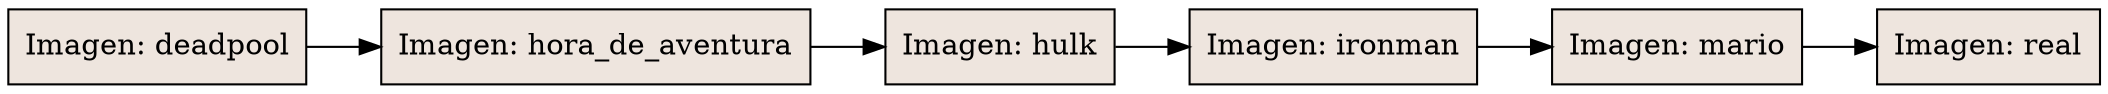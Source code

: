 digraph inorden {
rankdir = LR;
14437104[shape=record, style=filled, fillcolor=seashell2,label="Imagen: deadpool"];
14437104->14437664;
14437664[shape=record, style=filled, fillcolor=seashell2,label="Imagen: hora_de_aventura"];
14437664->14438024;
14438024[shape=record, style=filled, fillcolor=seashell2,label="Imagen: hulk"];
14438024->14437864;
14437864[shape=record, style=filled, fillcolor=seashell2,label="Imagen: ironman"];
14437864->14437824;
14437824[shape=record, style=filled, fillcolor=seashell2,label="Imagen: mario"];
14437824->14437704;
14437704[shape=record, style=filled, fillcolor=seashell2,label="Imagen: real"];
}
